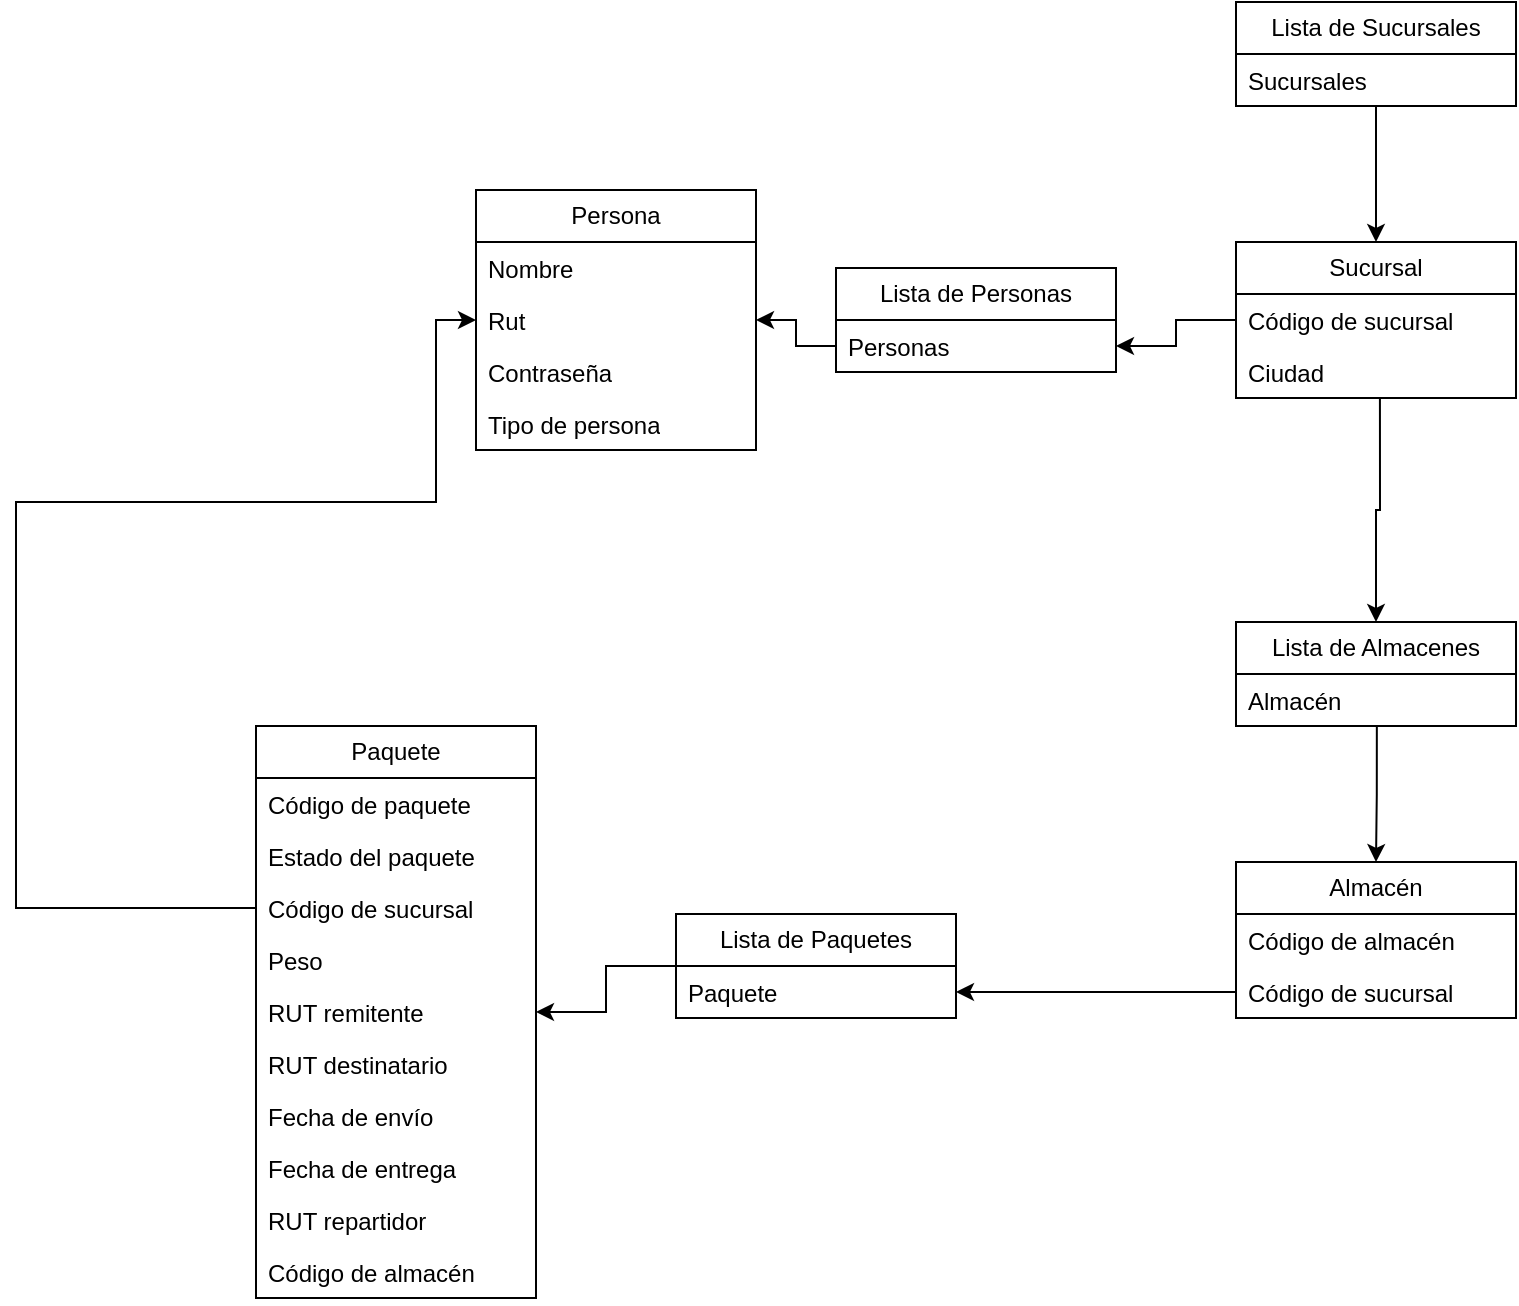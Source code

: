 <mxfile version="22.0.6" type="github">
  <diagram name="Página-1" id="2m3JVckP_AhrMP8Ot1p6">
    <mxGraphModel dx="1666" dy="485" grid="1" gridSize="10" guides="1" tooltips="1" connect="1" arrows="1" fold="1" page="1" pageScale="1" pageWidth="827" pageHeight="1169" math="0" shadow="0">
      <root>
        <mxCell id="0" />
        <mxCell id="1" parent="0" />
        <mxCell id="DTNW1W88bE_p0tlkdc-O-1" value="Sucursal" style="swimlane;fontStyle=0;childLayout=stackLayout;horizontal=1;startSize=26;fillColor=none;horizontalStack=0;resizeParent=1;resizeParentMax=0;resizeLast=0;collapsible=1;marginBottom=0;whiteSpace=wrap;html=1;" parent="1" vertex="1">
          <mxGeometry x="40" y="160" width="140" height="78" as="geometry" />
        </mxCell>
        <mxCell id="DTNW1W88bE_p0tlkdc-O-2" value="Código de sucursal" style="text;strokeColor=none;fillColor=none;align=left;verticalAlign=top;spacingLeft=4;spacingRight=4;overflow=hidden;rotatable=0;points=[[0,0.5],[1,0.5]];portConstraint=eastwest;whiteSpace=wrap;html=1;" parent="DTNW1W88bE_p0tlkdc-O-1" vertex="1">
          <mxGeometry y="26" width="140" height="26" as="geometry" />
        </mxCell>
        <mxCell id="DTNW1W88bE_p0tlkdc-O-3" value="Ciudad" style="text;strokeColor=none;fillColor=none;align=left;verticalAlign=top;spacingLeft=4;spacingRight=4;overflow=hidden;rotatable=0;points=[[0,0.5],[1,0.5]];portConstraint=eastwest;whiteSpace=wrap;html=1;" parent="DTNW1W88bE_p0tlkdc-O-1" vertex="1">
          <mxGeometry y="52" width="140" height="26" as="geometry" />
        </mxCell>
        <mxCell id="DTNW1W88bE_p0tlkdc-O-9" value="Persona" style="swimlane;fontStyle=0;childLayout=stackLayout;horizontal=1;startSize=26;fillColor=none;horizontalStack=0;resizeParent=1;resizeParentMax=0;resizeLast=0;collapsible=1;marginBottom=0;whiteSpace=wrap;html=1;" parent="1" vertex="1">
          <mxGeometry x="-340" y="134" width="140" height="130" as="geometry">
            <mxRectangle x="240" y="50" width="90" height="30" as="alternateBounds" />
          </mxGeometry>
        </mxCell>
        <mxCell id="DTNW1W88bE_p0tlkdc-O-10" value="Nombre" style="text;strokeColor=none;fillColor=none;align=left;verticalAlign=top;spacingLeft=4;spacingRight=4;overflow=hidden;rotatable=0;points=[[0,0.5],[1,0.5]];portConstraint=eastwest;whiteSpace=wrap;html=1;" parent="DTNW1W88bE_p0tlkdc-O-9" vertex="1">
          <mxGeometry y="26" width="140" height="26" as="geometry" />
        </mxCell>
        <mxCell id="DTNW1W88bE_p0tlkdc-O-11" value="Rut" style="text;strokeColor=none;fillColor=none;align=left;verticalAlign=top;spacingLeft=4;spacingRight=4;overflow=hidden;rotatable=0;points=[[0,0.5],[1,0.5]];portConstraint=eastwest;whiteSpace=wrap;html=1;" parent="DTNW1W88bE_p0tlkdc-O-9" vertex="1">
          <mxGeometry y="52" width="140" height="26" as="geometry" />
        </mxCell>
        <mxCell id="DTNW1W88bE_p0tlkdc-O-21" value="Contraseña" style="text;strokeColor=none;fillColor=none;align=left;verticalAlign=top;spacingLeft=4;spacingRight=4;overflow=hidden;rotatable=0;points=[[0,0.5],[1,0.5]];portConstraint=eastwest;whiteSpace=wrap;html=1;" parent="DTNW1W88bE_p0tlkdc-O-9" vertex="1">
          <mxGeometry y="78" width="140" height="26" as="geometry" />
        </mxCell>
        <mxCell id="DTNW1W88bE_p0tlkdc-O-12" value="Tipo de persona" style="text;strokeColor=none;fillColor=none;align=left;verticalAlign=top;spacingLeft=4;spacingRight=4;overflow=hidden;rotatable=0;points=[[0,0.5],[1,0.5]];portConstraint=eastwest;whiteSpace=wrap;html=1;" parent="DTNW1W88bE_p0tlkdc-O-9" vertex="1">
          <mxGeometry y="104" width="140" height="26" as="geometry" />
        </mxCell>
        <mxCell id="DTNW1W88bE_p0tlkdc-O-13" value="Almacén" style="swimlane;fontStyle=0;childLayout=stackLayout;horizontal=1;startSize=26;fillColor=none;horizontalStack=0;resizeParent=1;resizeParentMax=0;resizeLast=0;collapsible=1;marginBottom=0;whiteSpace=wrap;html=1;" parent="1" vertex="1">
          <mxGeometry x="40" y="470" width="140" height="78" as="geometry" />
        </mxCell>
        <mxCell id="DTNW1W88bE_p0tlkdc-O-14" value="Código de almacén" style="text;strokeColor=none;fillColor=none;align=left;verticalAlign=top;spacingLeft=4;spacingRight=4;overflow=hidden;rotatable=0;points=[[0,0.5],[1,0.5]];portConstraint=eastwest;whiteSpace=wrap;html=1;" parent="DTNW1W88bE_p0tlkdc-O-13" vertex="1">
          <mxGeometry y="26" width="140" height="26" as="geometry" />
        </mxCell>
        <mxCell id="DTNW1W88bE_p0tlkdc-O-15" value="Código de sucursal" style="text;strokeColor=none;fillColor=none;align=left;verticalAlign=top;spacingLeft=4;spacingRight=4;overflow=hidden;rotatable=0;points=[[0,0.5],[1,0.5]];portConstraint=eastwest;whiteSpace=wrap;html=1;" parent="DTNW1W88bE_p0tlkdc-O-13" vertex="1">
          <mxGeometry y="52" width="140" height="26" as="geometry" />
        </mxCell>
        <mxCell id="DTNW1W88bE_p0tlkdc-O-17" value="Paquete" style="swimlane;fontStyle=0;childLayout=stackLayout;horizontal=1;startSize=26;fillColor=none;horizontalStack=0;resizeParent=1;resizeParentMax=0;resizeLast=0;collapsible=1;marginBottom=0;whiteSpace=wrap;html=1;" parent="1" vertex="1">
          <mxGeometry x="-450" y="402" width="140" height="286" as="geometry" />
        </mxCell>
        <mxCell id="DTNW1W88bE_p0tlkdc-O-18" value="Código de paquete" style="text;strokeColor=none;fillColor=none;align=left;verticalAlign=top;spacingLeft=4;spacingRight=4;overflow=hidden;rotatable=0;points=[[0,0.5],[1,0.5]];portConstraint=eastwest;whiteSpace=wrap;html=1;" parent="DTNW1W88bE_p0tlkdc-O-17" vertex="1">
          <mxGeometry y="26" width="140" height="26" as="geometry" />
        </mxCell>
        <mxCell id="DTNW1W88bE_p0tlkdc-O-19" value="Estado del paquete" style="text;strokeColor=none;fillColor=none;align=left;verticalAlign=top;spacingLeft=4;spacingRight=4;overflow=hidden;rotatable=0;points=[[0,0.5],[1,0.5]];portConstraint=eastwest;whiteSpace=wrap;html=1;" parent="DTNW1W88bE_p0tlkdc-O-17" vertex="1">
          <mxGeometry y="52" width="140" height="26" as="geometry" />
        </mxCell>
        <mxCell id="DTNW1W88bE_p0tlkdc-O-24" value="Código de sucursal" style="text;strokeColor=none;fillColor=none;align=left;verticalAlign=top;spacingLeft=4;spacingRight=4;overflow=hidden;rotatable=0;points=[[0,0.5],[1,0.5]];portConstraint=eastwest;whiteSpace=wrap;html=1;" parent="DTNW1W88bE_p0tlkdc-O-17" vertex="1">
          <mxGeometry y="78" width="140" height="26" as="geometry" />
        </mxCell>
        <mxCell id="DTNW1W88bE_p0tlkdc-O-25" value="Peso" style="text;strokeColor=none;fillColor=none;align=left;verticalAlign=top;spacingLeft=4;spacingRight=4;overflow=hidden;rotatable=0;points=[[0,0.5],[1,0.5]];portConstraint=eastwest;whiteSpace=wrap;html=1;" parent="DTNW1W88bE_p0tlkdc-O-17" vertex="1">
          <mxGeometry y="104" width="140" height="26" as="geometry" />
        </mxCell>
        <mxCell id="DTNW1W88bE_p0tlkdc-O-26" value="RUT remitente" style="text;strokeColor=none;fillColor=none;align=left;verticalAlign=top;spacingLeft=4;spacingRight=4;overflow=hidden;rotatable=0;points=[[0,0.5],[1,0.5]];portConstraint=eastwest;whiteSpace=wrap;html=1;" parent="DTNW1W88bE_p0tlkdc-O-17" vertex="1">
          <mxGeometry y="130" width="140" height="26" as="geometry" />
        </mxCell>
        <mxCell id="DTNW1W88bE_p0tlkdc-O-27" value="RUT destinatario" style="text;strokeColor=none;fillColor=none;align=left;verticalAlign=top;spacingLeft=4;spacingRight=4;overflow=hidden;rotatable=0;points=[[0,0.5],[1,0.5]];portConstraint=eastwest;whiteSpace=wrap;html=1;" parent="DTNW1W88bE_p0tlkdc-O-17" vertex="1">
          <mxGeometry y="156" width="140" height="26" as="geometry" />
        </mxCell>
        <mxCell id="DTNW1W88bE_p0tlkdc-O-28" value="Fecha de envío" style="text;strokeColor=none;fillColor=none;align=left;verticalAlign=top;spacingLeft=4;spacingRight=4;overflow=hidden;rotatable=0;points=[[0,0.5],[1,0.5]];portConstraint=eastwest;whiteSpace=wrap;html=1;" parent="DTNW1W88bE_p0tlkdc-O-17" vertex="1">
          <mxGeometry y="182" width="140" height="26" as="geometry" />
        </mxCell>
        <mxCell id="DTNW1W88bE_p0tlkdc-O-29" value="Fecha de entrega" style="text;strokeColor=none;fillColor=none;align=left;verticalAlign=top;spacingLeft=4;spacingRight=4;overflow=hidden;rotatable=0;points=[[0,0.5],[1,0.5]];portConstraint=eastwest;whiteSpace=wrap;html=1;" parent="DTNW1W88bE_p0tlkdc-O-17" vertex="1">
          <mxGeometry y="208" width="140" height="26" as="geometry" />
        </mxCell>
        <mxCell id="DTNW1W88bE_p0tlkdc-O-32" value="RUT repartidor" style="text;strokeColor=none;fillColor=none;align=left;verticalAlign=top;spacingLeft=4;spacingRight=4;overflow=hidden;rotatable=0;points=[[0,0.5],[1,0.5]];portConstraint=eastwest;whiteSpace=wrap;html=1;" parent="DTNW1W88bE_p0tlkdc-O-17" vertex="1">
          <mxGeometry y="234" width="140" height="26" as="geometry" />
        </mxCell>
        <mxCell id="DTNW1W88bE_p0tlkdc-O-33" value="Código de almacén" style="text;strokeColor=none;fillColor=none;align=left;verticalAlign=top;spacingLeft=4;spacingRight=4;overflow=hidden;rotatable=0;points=[[0,0.5],[1,0.5]];portConstraint=eastwest;whiteSpace=wrap;html=1;" parent="DTNW1W88bE_p0tlkdc-O-17" vertex="1">
          <mxGeometry y="260" width="140" height="26" as="geometry" />
        </mxCell>
        <mxCell id="a78jUBzyjLLnvKJANGfd-1" style="edgeStyle=orthogonalEdgeStyle;rounded=0;orthogonalLoop=1;jettySize=auto;html=1;entryX=0.5;entryY=0;entryDx=0;entryDy=0;" parent="1" source="DTNW1W88bE_p0tlkdc-O-38" target="DTNW1W88bE_p0tlkdc-O-1" edge="1">
          <mxGeometry relative="1" as="geometry" />
        </mxCell>
        <mxCell id="DTNW1W88bE_p0tlkdc-O-38" value="Lista de Sucursales" style="swimlane;fontStyle=0;childLayout=stackLayout;horizontal=1;startSize=26;fillColor=none;horizontalStack=0;resizeParent=1;resizeParentMax=0;resizeLast=0;collapsible=1;marginBottom=0;whiteSpace=wrap;html=1;" parent="1" vertex="1">
          <mxGeometry x="40" y="40" width="140" height="52" as="geometry" />
        </mxCell>
        <mxCell id="DTNW1W88bE_p0tlkdc-O-39" value="Sucursales" style="text;strokeColor=none;fillColor=none;align=left;verticalAlign=top;spacingLeft=4;spacingRight=4;overflow=hidden;rotatable=0;points=[[0,0.5],[1,0.5]];portConstraint=eastwest;whiteSpace=wrap;html=1;" parent="DTNW1W88bE_p0tlkdc-O-38" vertex="1">
          <mxGeometry y="26" width="140" height="26" as="geometry" />
        </mxCell>
        <mxCell id="DTNW1W88bE_p0tlkdc-O-42" value="Lista de Personas" style="swimlane;fontStyle=0;childLayout=stackLayout;horizontal=1;startSize=26;fillColor=none;horizontalStack=0;resizeParent=1;resizeParentMax=0;resizeLast=0;collapsible=1;marginBottom=0;whiteSpace=wrap;html=1;" parent="1" vertex="1">
          <mxGeometry x="-160" y="173" width="140" height="52" as="geometry" />
        </mxCell>
        <mxCell id="DTNW1W88bE_p0tlkdc-O-43" value="Personas" style="text;strokeColor=none;fillColor=none;align=left;verticalAlign=top;spacingLeft=4;spacingRight=4;overflow=hidden;rotatable=0;points=[[0,0.5],[1,0.5]];portConstraint=eastwest;whiteSpace=wrap;html=1;" parent="DTNW1W88bE_p0tlkdc-O-42" vertex="1">
          <mxGeometry y="26" width="140" height="26" as="geometry" />
        </mxCell>
        <mxCell id="DTNW1W88bE_p0tlkdc-O-44" value="Lista de Almacenes" style="swimlane;fontStyle=0;childLayout=stackLayout;horizontal=1;startSize=26;fillColor=none;horizontalStack=0;resizeParent=1;resizeParentMax=0;resizeLast=0;collapsible=1;marginBottom=0;whiteSpace=wrap;html=1;" parent="1" vertex="1">
          <mxGeometry x="40" y="350" width="140" height="52" as="geometry" />
        </mxCell>
        <mxCell id="DTNW1W88bE_p0tlkdc-O-45" value="Almacén" style="text;strokeColor=none;fillColor=none;align=left;verticalAlign=top;spacingLeft=4;spacingRight=4;overflow=hidden;rotatable=0;points=[[0,0.5],[1,0.5]];portConstraint=eastwest;whiteSpace=wrap;html=1;" parent="DTNW1W88bE_p0tlkdc-O-44" vertex="1">
          <mxGeometry y="26" width="140" height="26" as="geometry" />
        </mxCell>
        <mxCell id="a78jUBzyjLLnvKJANGfd-6" style="edgeStyle=orthogonalEdgeStyle;rounded=0;orthogonalLoop=1;jettySize=auto;html=1;entryX=1;entryY=0.5;entryDx=0;entryDy=0;" parent="1" source="DTNW1W88bE_p0tlkdc-O-46" target="DTNW1W88bE_p0tlkdc-O-26" edge="1">
          <mxGeometry relative="1" as="geometry" />
        </mxCell>
        <mxCell id="DTNW1W88bE_p0tlkdc-O-46" value="Lista de Paquetes" style="swimlane;fontStyle=0;childLayout=stackLayout;horizontal=1;startSize=26;fillColor=none;horizontalStack=0;resizeParent=1;resizeParentMax=0;resizeLast=0;collapsible=1;marginBottom=0;whiteSpace=wrap;html=1;" parent="1" vertex="1">
          <mxGeometry x="-240" y="496" width="140" height="52" as="geometry" />
        </mxCell>
        <mxCell id="DTNW1W88bE_p0tlkdc-O-47" value="Paquete" style="text;strokeColor=none;fillColor=none;align=left;verticalAlign=top;spacingLeft=4;spacingRight=4;overflow=hidden;rotatable=0;points=[[0,0.5],[1,0.5]];portConstraint=eastwest;whiteSpace=wrap;html=1;" parent="DTNW1W88bE_p0tlkdc-O-46" vertex="1">
          <mxGeometry y="26" width="140" height="26" as="geometry" />
        </mxCell>
        <mxCell id="a78jUBzyjLLnvKJANGfd-2" style="edgeStyle=orthogonalEdgeStyle;rounded=0;orthogonalLoop=1;jettySize=auto;html=1;entryX=0.5;entryY=0;entryDx=0;entryDy=0;exitX=0.514;exitY=1;exitDx=0;exitDy=0;exitPerimeter=0;" parent="1" source="DTNW1W88bE_p0tlkdc-O-3" target="DTNW1W88bE_p0tlkdc-O-44" edge="1">
          <mxGeometry relative="1" as="geometry" />
        </mxCell>
        <mxCell id="a78jUBzyjLLnvKJANGfd-3" style="edgeStyle=orthogonalEdgeStyle;rounded=0;orthogonalLoop=1;jettySize=auto;html=1;entryX=0.5;entryY=0;entryDx=0;entryDy=0;exitX=0.503;exitY=1.013;exitDx=0;exitDy=0;exitPerimeter=0;" parent="1" source="DTNW1W88bE_p0tlkdc-O-45" target="DTNW1W88bE_p0tlkdc-O-13" edge="1">
          <mxGeometry relative="1" as="geometry" />
        </mxCell>
        <mxCell id="a78jUBzyjLLnvKJANGfd-5" style="edgeStyle=orthogonalEdgeStyle;rounded=0;orthogonalLoop=1;jettySize=auto;html=1;entryX=1;entryY=0.5;entryDx=0;entryDy=0;" parent="1" source="DTNW1W88bE_p0tlkdc-O-15" target="DTNW1W88bE_p0tlkdc-O-47" edge="1">
          <mxGeometry relative="1" as="geometry" />
        </mxCell>
        <mxCell id="a78jUBzyjLLnvKJANGfd-7" style="edgeStyle=orthogonalEdgeStyle;rounded=0;orthogonalLoop=1;jettySize=auto;html=1;entryX=1;entryY=0.5;entryDx=0;entryDy=0;" parent="1" source="DTNW1W88bE_p0tlkdc-O-2" target="DTNW1W88bE_p0tlkdc-O-43" edge="1">
          <mxGeometry relative="1" as="geometry" />
        </mxCell>
        <mxCell id="a78jUBzyjLLnvKJANGfd-8" style="edgeStyle=orthogonalEdgeStyle;rounded=0;orthogonalLoop=1;jettySize=auto;html=1;entryX=1;entryY=0.5;entryDx=0;entryDy=0;" parent="1" source="DTNW1W88bE_p0tlkdc-O-43" target="DTNW1W88bE_p0tlkdc-O-11" edge="1">
          <mxGeometry relative="1" as="geometry" />
        </mxCell>
        <mxCell id="a78jUBzyjLLnvKJANGfd-9" style="edgeStyle=orthogonalEdgeStyle;rounded=0;orthogonalLoop=1;jettySize=auto;html=1;entryX=0;entryY=0.5;entryDx=0;entryDy=0;" parent="1" source="DTNW1W88bE_p0tlkdc-O-24" target="DTNW1W88bE_p0tlkdc-O-11" edge="1">
          <mxGeometry relative="1" as="geometry">
            <Array as="points">
              <mxPoint x="-570" y="493" />
              <mxPoint x="-570" y="290" />
              <mxPoint x="-360" y="290" />
              <mxPoint x="-360" y="199" />
            </Array>
          </mxGeometry>
        </mxCell>
      </root>
    </mxGraphModel>
  </diagram>
</mxfile>
